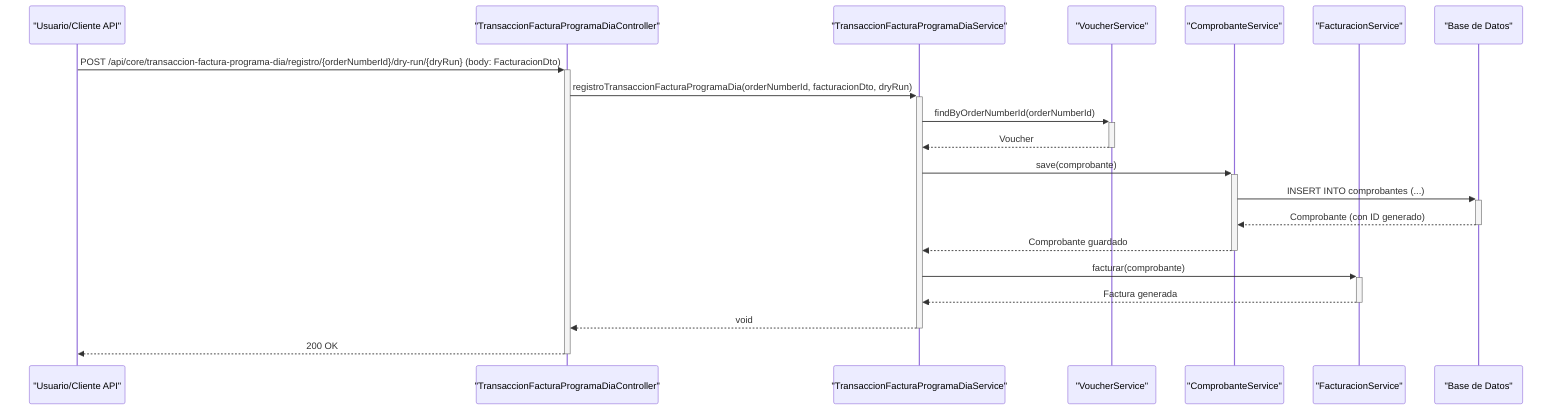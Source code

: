 sequenceDiagram
    participant User as "Usuario/Cliente API"
    participant TFPC as "TransaccionFacturaProgramaDiaController"
    participant TFPS as "TransaccionFacturaProgramaDiaService"
    participant VS as "VoucherService"
    participant CS as "ComprobanteService"
    participant FS as "FacturacionService"
    participant DB as "Base de Datos"

    User->>+TFPC: POST /api/core/transaccion-factura-programa-dia/registro/{orderNumberId}/dry-run/{dryRun} (body: FacturacionDto)
    TFPC->>+TFPS: registroTransaccionFacturaProgramaDia(orderNumberId, facturacionDto, dryRun)
    TFPS->>+VS: findByOrderNumberId(orderNumberId)
    VS-->>-TFPS: Voucher
    TFPS->>+CS: save(comprobante)
    CS->>+DB: INSERT INTO comprobantes (...)
    DB-->>-CS: Comprobante (con ID generado)
    CS-->>-TFPS: Comprobante guardado
    TFPS->>+FS: facturar(comprobante)
    FS-->>-TFPS: Factura generada
    TFPS-->>-TFPC: void
    TFPC-->>-User: 200 OK